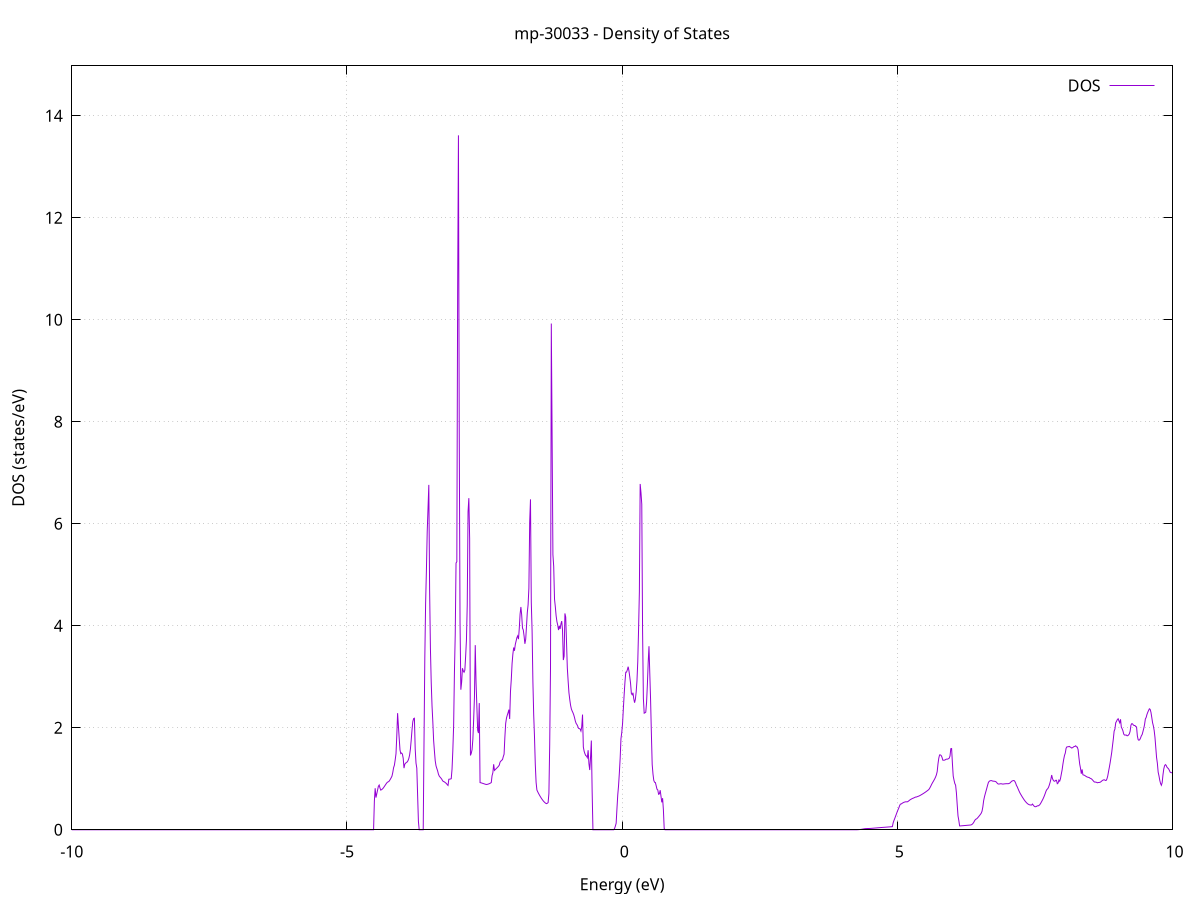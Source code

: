 set title 'mp-30033 - Density of States'
set xlabel 'Energy (eV)'
set ylabel 'DOS (states/eV)'
set grid
set xrange [-10:10]
set yrange [0:14.980]
set xzeroaxis lt -1
set terminal png size 800,600
set output 'mp-30033_dos_gnuplot.png'
plot '-' using 1:2 with lines title 'DOS'
-15.848700 0.000000
-15.834200 0.000000
-15.819600 0.000000
-15.805100 0.000000
-15.790500 0.000000
-15.776000 0.000000
-15.761400 0.000000
-15.746900 0.000000
-15.732300 0.000000
-15.717800 0.000000
-15.703200 0.000000
-15.688700 0.000000
-15.674100 0.000000
-15.659600 0.000000
-15.645000 0.000000
-15.630500 0.000000
-15.615900 0.000000
-15.601400 0.000000
-15.586900 0.000000
-15.572300 0.000000
-15.557800 0.000000
-15.543200 0.000000
-15.528700 0.000000
-15.514100 0.000000
-15.499600 0.000000
-15.485000 0.000000
-15.470500 0.000000
-15.455900 0.000000
-15.441400 0.000000
-15.426800 0.000000
-15.412300 0.000000
-15.397700 0.000000
-15.383200 0.000000
-15.368600 0.000000
-15.354100 0.000000
-15.339600 0.000000
-15.325000 0.000000
-15.310500 0.000000
-15.295900 0.000000
-15.281400 0.000000
-15.266800 0.000000
-15.252300 0.000000
-15.237700 0.000000
-15.223200 0.000000
-15.208600 0.000000
-15.194100 0.000000
-15.179500 0.000000
-15.165000 0.000000
-15.150400 0.000000
-15.135900 0.000000
-15.121300 0.000000
-15.106800 0.000000
-15.092300 0.000000
-15.077700 0.000000
-15.063200 0.000000
-15.048600 0.000000
-15.034100 0.000000
-15.019500 0.000000
-15.005000 0.000000
-14.990400 0.000000
-14.975900 0.000000
-14.961300 0.000000
-14.946800 0.000000
-14.932200 0.000000
-14.917700 0.000000
-14.903100 0.000000
-14.888600 0.000000
-14.874000 0.000000
-14.859500 0.000000
-14.845000 0.000000
-14.830400 0.000000
-14.815900 0.000000
-14.801300 0.000000
-14.786800 0.000000
-14.772200 0.000000
-14.757700 0.000000
-14.743100 0.000000
-14.728600 0.000000
-14.714000 0.000000
-14.699500 0.000000
-14.684900 0.000000
-14.670400 0.000000
-14.655800 0.000000
-14.641300 0.000000
-14.626700 0.000000
-14.612200 0.000000
-14.597700 0.000000
-14.583100 0.000000
-14.568600 0.000000
-14.554000 0.000000
-14.539500 0.000000
-14.524900 0.003300
-14.510400 0.282000
-14.495800 0.535200
-14.481300 0.654900
-14.466700 0.651300
-14.452200 0.674600
-14.437600 0.654700
-14.423100 0.645900
-14.408500 0.672600
-14.394000 0.700000
-14.379500 0.702500
-14.364900 0.692900
-14.350400 0.697900
-14.335800 0.708700
-14.321300 0.725400
-14.306700 0.743100
-14.292200 0.755600
-14.277600 0.758400
-14.263100 0.763300
-14.248500 0.775700
-14.234000 0.788200
-14.219400 0.801900
-14.204900 0.816800
-14.190300 0.831900
-14.175800 0.846500
-14.161200 0.861500
-14.146700 0.877300
-14.132200 0.893700
-14.117600 0.910300
-14.103100 0.926800
-14.088500 0.943500
-14.074000 0.960800
-14.059400 0.989600
-14.044900 1.022500
-14.030300 1.049400
-14.015800 1.075800
-14.001200 1.100800
-13.986700 1.125700
-13.972100 1.150600
-13.957600 1.175500
-13.943000 1.237300
-13.928500 1.303300
-13.913900 1.355600
-13.899400 1.406400
-13.884900 1.458700
-13.870300 1.511800
-13.855800 1.564900
-13.841200 1.686100
-13.826700 2.397300
-13.812100 3.021000
-13.797600 3.837200
-13.783000 4.289800
-13.768500 5.133700
-13.753900 5.620600
-13.739400 4.322300
-13.724800 3.987200
-13.710300 3.853400
-13.695700 4.087400
-13.681200 4.181800
-13.666600 4.278900
-13.652100 4.361200
-13.637600 13.005700
-13.623000 17.345400
-13.608500 9.139400
-13.593900 0.000000
-13.579400 0.000000
-13.564800 0.000000
-13.550300 0.000000
-13.535700 0.000000
-13.521200 0.000000
-13.506600 0.000000
-13.492100 0.000000
-13.477500 0.000000
-13.463000 0.000000
-13.448400 0.000000
-13.433900 0.000000
-13.419300 0.000000
-13.404800 0.000000
-13.390300 0.000000
-13.375700 0.000000
-13.361200 0.000000
-13.346600 0.000000
-13.332100 0.000000
-13.317500 0.000000
-13.303000 0.000000
-13.288400 0.000000
-13.273900 0.000000
-13.259300 0.000000
-13.244800 0.000000
-13.230200 0.000000
-13.215700 0.000000
-13.201100 0.000000
-13.186600 0.000000
-13.172000 0.000000
-13.157500 0.000000
-13.143000 0.000000
-13.128400 0.000000
-13.113900 0.000000
-13.099300 0.000000
-13.084800 0.000000
-13.070200 0.000000
-13.055700 0.000000
-13.041100 0.000000
-13.026600 0.000000
-13.012000 0.000000
-12.997500 0.000000
-12.982900 0.000000
-12.968400 0.000000
-12.953800 0.000000
-12.939300 0.000000
-12.924700 0.000000
-12.910200 0.000000
-12.895700 0.000000
-12.881100 0.000000
-12.866600 0.000000
-12.852000 0.000000
-12.837500 0.000000
-12.822900 0.000000
-12.808400 0.000000
-12.793800 0.000000
-12.779300 0.000000
-12.764700 0.000000
-12.750200 0.000000
-12.735600 0.000000
-12.721100 0.000000
-12.706500 0.000000
-12.692000 0.000000
-12.677400 0.000000
-12.662900 0.000000
-12.648400 0.000000
-12.633800 0.000000
-12.619300 0.000000
-12.604700 0.000000
-12.590200 0.000000
-12.575600 0.000000
-12.561100 0.000000
-12.546500 0.000000
-12.532000 0.000000
-12.517400 0.000000
-12.502900 0.000000
-12.488300 0.000000
-12.473800 0.000000
-12.459200 0.000000
-12.444700 0.000000
-12.430100 0.000000
-12.415600 0.000000
-12.401100 0.000000
-12.386500 0.000000
-12.372000 0.000000
-12.357400 0.000000
-12.342900 0.000000
-12.328300 0.000000
-12.313800 0.000000
-12.299200 0.000000
-12.284700 0.000000
-12.270100 0.000000
-12.255600 0.000000
-12.241000 0.000000
-12.226500 0.000000
-12.211900 0.000000
-12.197400 0.000000
-12.182800 0.000000
-12.168300 0.000000
-12.153800 0.000000
-12.139200 0.000000
-12.124700 0.000000
-12.110100 0.000000
-12.095600 0.000000
-12.081000 0.000000
-12.066500 0.000000
-12.051900 0.000000
-12.037400 0.000000
-12.022800 0.000000
-12.008300 0.000000
-11.993700 0.000000
-11.979200 0.000000
-11.964600 0.000000
-11.950100 0.000000
-11.935500 0.000000
-11.921000 0.000000
-11.906500 0.000000
-11.891900 0.000000
-11.877400 0.000000
-11.862800 0.000000
-11.848300 0.000000
-11.833700 0.000000
-11.819200 0.000000
-11.804600 0.000000
-11.790100 0.000000
-11.775500 0.000000
-11.761000 0.000000
-11.746400 0.000000
-11.731900 0.000000
-11.717300 0.000000
-11.702800 0.000000
-11.688200 0.000000
-11.673700 0.000000
-11.659200 0.000000
-11.644600 0.000000
-11.630100 0.000000
-11.615500 0.000000
-11.601000 0.000000
-11.586400 0.000000
-11.571900 0.000000
-11.557300 0.000000
-11.542800 0.000000
-11.528200 0.000000
-11.513700 0.000000
-11.499100 0.000000
-11.484600 0.000000
-11.470000 0.000000
-11.455500 0.000000
-11.440900 0.000000
-11.426400 0.000000
-11.411900 0.000000
-11.397300 0.000000
-11.382800 0.000000
-11.368200 0.000000
-11.353700 0.000000
-11.339100 0.000000
-11.324600 0.000000
-11.310000 0.000000
-11.295500 0.000000
-11.280900 0.000000
-11.266400 0.000000
-11.251800 0.000000
-11.237300 0.000000
-11.222700 0.000000
-11.208200 0.000000
-11.193600 0.000000
-11.179100 0.000000
-11.164600 0.000000
-11.150000 0.000000
-11.135500 0.000000
-11.120900 0.000000
-11.106400 0.000000
-11.091800 0.000000
-11.077300 0.000000
-11.062700 0.000000
-11.048200 0.000000
-11.033600 0.000000
-11.019100 0.000000
-11.004500 0.000000
-10.990000 0.000000
-10.975400 0.000000
-10.960900 0.000000
-10.946300 0.000000
-10.931800 0.000000
-10.917300 0.000000
-10.902700 0.000000
-10.888200 0.000000
-10.873600 0.000000
-10.859100 0.000000
-10.844500 0.000000
-10.830000 0.000000
-10.815400 0.000000
-10.800900 0.000000
-10.786300 0.000000
-10.771800 0.000000
-10.757200 0.000000
-10.742700 0.000000
-10.728100 0.000000
-10.713600 0.000000
-10.699000 0.000000
-10.684500 0.000000
-10.670000 0.000000
-10.655400 0.000000
-10.640900 0.000000
-10.626300 0.000000
-10.611800 0.000000
-10.597200 0.000000
-10.582700 0.000000
-10.568100 0.000000
-10.553600 0.000000
-10.539000 0.000000
-10.524500 0.000000
-10.509900 0.000000
-10.495400 0.000000
-10.480800 0.000000
-10.466300 0.000000
-10.451700 0.000000
-10.437200 0.000000
-10.422700 0.000000
-10.408100 0.000000
-10.393600 0.000000
-10.379000 0.000000
-10.364500 0.000000
-10.349900 0.000000
-10.335400 0.000000
-10.320800 0.000000
-10.306300 0.000000
-10.291700 0.000000
-10.277200 0.000000
-10.262600 0.000000
-10.248100 0.000000
-10.233500 0.000000
-10.219000 0.000000
-10.204500 0.000000
-10.189900 0.000000
-10.175400 0.000000
-10.160800 0.000000
-10.146300 0.000000
-10.131700 0.000000
-10.117200 0.000000
-10.102600 0.000000
-10.088100 0.000000
-10.073500 0.000000
-10.059000 0.000000
-10.044400 0.000000
-10.029900 0.000000
-10.015300 0.000000
-10.000800 0.000000
-9.986200 0.000000
-9.971700 0.000000
-9.957200 0.000000
-9.942600 0.000000
-9.928100 0.000000
-9.913500 0.000000
-9.899000 0.000000
-9.884400 0.000000
-9.869900 0.000000
-9.855300 0.000000
-9.840800 0.000000
-9.826200 0.000000
-9.811700 0.000000
-9.797100 0.000000
-9.782600 0.000000
-9.768000 0.000000
-9.753500 0.000000
-9.738900 0.000000
-9.724400 0.000000
-9.709900 0.000000
-9.695300 0.000000
-9.680800 0.000000
-9.666200 0.000000
-9.651700 0.000000
-9.637100 0.000000
-9.622600 0.000000
-9.608000 0.000000
-9.593500 0.000000
-9.578900 0.000000
-9.564400 0.000000
-9.549800 0.000000
-9.535300 0.000000
-9.520700 0.000000
-9.506200 0.000000
-9.491600 0.000000
-9.477100 0.000000
-9.462600 0.000000
-9.448000 0.000000
-9.433500 0.000000
-9.418900 0.000000
-9.404400 0.000000
-9.389800 0.000000
-9.375300 0.000000
-9.360700 0.000000
-9.346200 0.000000
-9.331600 0.000000
-9.317100 0.000000
-9.302500 0.000000
-9.288000 0.000000
-9.273400 0.000000
-9.258900 0.000000
-9.244300 0.000000
-9.229800 0.000000
-9.215300 0.000000
-9.200700 0.000000
-9.186200 0.000000
-9.171600 0.000000
-9.157100 0.000000
-9.142500 0.000000
-9.128000 0.000000
-9.113400 0.000000
-9.098900 0.000000
-9.084300 0.000000
-9.069800 0.000000
-9.055200 0.000000
-9.040700 0.000000
-9.026100 0.000000
-9.011600 0.000000
-8.997000 0.000000
-8.982500 0.000000
-8.968000 0.000000
-8.953400 0.000000
-8.938900 0.000000
-8.924300 0.000000
-8.909800 0.000000
-8.895200 0.000000
-8.880700 0.000000
-8.866100 0.000000
-8.851600 0.000000
-8.837000 0.000000
-8.822500 0.000000
-8.807900 0.000000
-8.793400 0.000000
-8.778800 0.000000
-8.764300 0.000000
-8.749700 0.000000
-8.735200 0.000000
-8.720700 0.000000
-8.706100 0.000000
-8.691600 0.000000
-8.677000 0.000000
-8.662500 0.000000
-8.647900 0.000000
-8.633400 0.000000
-8.618800 0.000000
-8.604300 0.000000
-8.589700 0.000000
-8.575200 0.000000
-8.560600 0.000000
-8.546100 0.000000
-8.531500 0.000000
-8.517000 0.000000
-8.502400 0.000000
-8.487900 0.000000
-8.473400 0.000000
-8.458800 0.000000
-8.444300 0.000000
-8.429700 0.000000
-8.415200 0.000000
-8.400600 0.000000
-8.386100 0.000000
-8.371500 0.000000
-8.357000 0.000000
-8.342400 0.000000
-8.327900 0.000000
-8.313300 0.000000
-8.298800 0.000000
-8.284200 0.000000
-8.269700 0.000000
-8.255100 0.000000
-8.240600 0.000000
-8.226100 0.000000
-8.211500 0.000000
-8.197000 0.000000
-8.182400 0.000000
-8.167900 0.000000
-8.153300 0.000000
-8.138800 0.000000
-8.124200 0.000000
-8.109700 0.000000
-8.095100 0.000000
-8.080600 0.000000
-8.066000 0.000000
-8.051500 0.000000
-8.036900 0.000000
-8.022400 0.000000
-8.007800 0.000000
-7.993300 0.000000
-7.978800 0.000000
-7.964200 0.000000
-7.949700 0.000000
-7.935100 0.000000
-7.920600 0.000000
-7.906000 0.000000
-7.891500 0.000000
-7.876900 0.000000
-7.862400 0.000000
-7.847800 0.000000
-7.833300 0.000000
-7.818700 0.000000
-7.804200 0.000000
-7.789600 0.000000
-7.775100 0.000000
-7.760500 0.000000
-7.746000 0.000000
-7.731500 0.000000
-7.716900 0.000000
-7.702400 0.000000
-7.687800 0.000000
-7.673300 0.000000
-7.658700 0.000000
-7.644200 0.000000
-7.629600 0.000000
-7.615100 0.000000
-7.600500 0.000000
-7.586000 0.000000
-7.571400 0.000000
-7.556900 0.000000
-7.542300 0.000000
-7.527800 0.000000
-7.513200 0.000000
-7.498700 0.000000
-7.484200 0.000000
-7.469600 0.000000
-7.455100 0.000000
-7.440500 0.000000
-7.426000 0.000000
-7.411400 0.000000
-7.396900 0.000000
-7.382300 0.000000
-7.367800 0.000000
-7.353200 0.000000
-7.338700 0.000000
-7.324100 0.000000
-7.309600 0.000000
-7.295000 0.000000
-7.280500 0.000000
-7.265900 0.000000
-7.251400 0.000000
-7.236900 0.000000
-7.222300 0.000000
-7.207800 0.000000
-7.193200 0.000000
-7.178700 0.000000
-7.164100 0.000000
-7.149600 0.000000
-7.135000 0.000000
-7.120500 0.000000
-7.105900 0.000000
-7.091400 0.000000
-7.076800 0.000000
-7.062300 0.000000
-7.047700 0.000000
-7.033200 0.000000
-7.018600 0.000000
-7.004100 0.000000
-6.989600 0.000000
-6.975000 0.000000
-6.960500 0.000000
-6.945900 0.000000
-6.931400 0.000000
-6.916800 0.000000
-6.902300 0.000000
-6.887700 0.000000
-6.873200 0.000000
-6.858600 0.000000
-6.844100 0.000000
-6.829500 0.000000
-6.815000 0.000000
-6.800400 0.000000
-6.785900 0.000000
-6.771300 0.000000
-6.756800 0.000000
-6.742300 0.000000
-6.727700 0.000000
-6.713200 0.000000
-6.698600 0.000000
-6.684100 0.000000
-6.669500 0.000000
-6.655000 0.000000
-6.640400 0.000000
-6.625900 0.000000
-6.611300 0.000000
-6.596800 0.000000
-6.582200 0.000000
-6.567700 0.000000
-6.553100 0.000000
-6.538600 0.000000
-6.524000 0.000000
-6.509500 0.000000
-6.495000 0.000000
-6.480400 0.000000
-6.465900 0.000000
-6.451300 0.000000
-6.436800 0.000000
-6.422200 0.000000
-6.407700 0.000000
-6.393100 0.000000
-6.378600 0.000000
-6.364000 0.000000
-6.349500 0.000000
-6.334900 0.000000
-6.320400 0.000000
-6.305800 0.000000
-6.291300 0.000000
-6.276700 0.000000
-6.262200 0.000000
-6.247700 0.000000
-6.233100 0.000000
-6.218600 0.000000
-6.204000 0.000000
-6.189500 0.000000
-6.174900 0.000000
-6.160400 0.000000
-6.145800 0.000000
-6.131300 0.000000
-6.116700 0.000000
-6.102200 0.000000
-6.087600 0.000000
-6.073100 0.000000
-6.058500 0.000000
-6.044000 0.000000
-6.029400 0.000000
-6.014900 0.000000
-6.000400 0.000000
-5.985800 0.000000
-5.971300 0.000000
-5.956700 0.000000
-5.942200 0.000000
-5.927600 0.000000
-5.913100 0.000000
-5.898500 0.000000
-5.884000 0.000000
-5.869400 0.000000
-5.854900 0.000000
-5.840300 0.000000
-5.825800 0.000000
-5.811200 0.000000
-5.796700 0.000000
-5.782200 0.000000
-5.767600 0.000000
-5.753100 0.000000
-5.738500 0.000000
-5.724000 0.000000
-5.709400 0.000000
-5.694900 0.000000
-5.680300 0.000000
-5.665800 0.000000
-5.651200 0.000000
-5.636700 0.000000
-5.622100 0.000000
-5.607600 0.000000
-5.593000 0.000000
-5.578500 0.000000
-5.563900 0.000000
-5.549400 0.000000
-5.534900 0.000000
-5.520300 0.000000
-5.505800 0.000000
-5.491200 0.000000
-5.476700 0.000000
-5.462100 0.000000
-5.447600 0.000000
-5.433000 0.000000
-5.418500 0.000000
-5.403900 0.000000
-5.389400 0.000000
-5.374800 0.000000
-5.360300 0.000000
-5.345700 0.000000
-5.331200 0.000000
-5.316600 0.000000
-5.302100 0.000000
-5.287600 0.000000
-5.273000 0.000000
-5.258500 0.000000
-5.243900 0.000000
-5.229400 0.000000
-5.214800 0.000000
-5.200300 0.000000
-5.185700 0.000000
-5.171200 0.000000
-5.156600 0.000000
-5.142100 0.000000
-5.127500 0.000000
-5.113000 0.000000
-5.098400 0.000000
-5.083900 0.000000
-5.069300 0.000000
-5.054800 0.000000
-5.040300 0.000000
-5.025700 0.000000
-5.011200 0.000000
-4.996600 0.000000
-4.982100 0.000000
-4.967500 0.000000
-4.953000 0.000000
-4.938400 0.000000
-4.923900 0.000000
-4.909300 0.000000
-4.894800 0.000000
-4.880200 0.000000
-4.865700 0.000000
-4.851100 0.000000
-4.836600 0.000000
-4.822000 0.000000
-4.807500 0.000000
-4.793000 0.000000
-4.778400 0.000000
-4.763900 0.000000
-4.749300 0.000000
-4.734800 0.000000
-4.720200 0.000000
-4.705700 0.000000
-4.691100 0.000000
-4.676600 0.000000
-4.662000 0.000000
-4.647500 0.000000
-4.632900 0.000000
-4.618400 0.000000
-4.603800 0.000000
-4.589300 0.000000
-4.574700 0.000000
-4.560200 0.000000
-4.545700 0.000000
-4.531100 0.000000
-4.516600 0.000000
-4.502000 0.564900
-4.487500 0.814200
-4.472900 0.631400
-4.458400 0.705100
-4.443800 0.778900
-4.429300 0.852800
-4.414700 0.877200
-4.400200 0.819300
-4.385600 0.777500
-4.371100 0.786800
-4.356500 0.799100
-4.342000 0.816500
-4.327400 0.838500
-4.312900 0.861700
-4.298400 0.884800
-4.283800 0.908500
-4.269300 0.927900
-4.254700 0.938900
-4.240200 0.945600
-4.225600 0.966500
-4.211100 0.992700
-4.196500 1.020500
-4.182000 1.052800
-4.167400 1.123900
-4.152900 1.217900
-4.138300 1.265800
-4.123800 1.370400
-4.109200 1.490200
-4.094700 1.844800
-4.080100 2.287300
-4.065600 2.038500
-4.051100 1.794800
-4.036500 1.566100
-4.022000 1.493300
-4.007400 1.506000
-3.992900 1.484200
-3.978300 1.402500
-3.963800 1.208900
-3.949200 1.286700
-3.934700 1.305500
-3.920100 1.321000
-3.905600 1.329300
-3.891000 1.355600
-3.876500 1.397500
-3.861900 1.465900
-3.847400 1.582100
-3.832800 1.757900
-3.818300 1.957200
-3.803800 2.120100
-3.789200 2.179400
-3.774700 2.187300
-3.760100 1.585200
-3.745600 1.307600
-3.731000 1.208600
-3.716500 0.683400
-3.701900 0.164200
-3.687400 0.000000
-3.672800 0.000000
-3.658300 0.000000
-3.643700 0.000000
-3.629200 0.000000
-3.614600 0.000000
-3.600100 1.725800
-3.585500 3.377500
-3.571000 4.436900
-3.556500 5.086300
-3.541900 5.845400
-3.527400 6.301900
-3.512800 6.763800
-3.498300 4.703800
-3.483700 3.559700
-3.469200 2.893500
-3.454600 2.431200
-3.440100 2.118600
-3.425500 1.752300
-3.411000 1.543100
-3.396400 1.353400
-3.381900 1.253900
-3.367300 1.202400
-3.352800 1.154800
-3.338200 1.091300
-3.323700 1.054100
-3.309200 1.033900
-3.294600 1.015900
-3.280100 0.996200
-3.265500 0.968100
-3.251000 0.948100
-3.236400 0.942600
-3.221900 0.932600
-3.207300 0.919200
-3.192800 0.906800
-3.178200 0.884400
-3.163700 0.869300
-3.149100 0.990700
-3.134600 0.992500
-3.120000 0.995700
-3.105500 1.001400
-3.090900 1.189200
-3.076400 1.556500
-3.061900 2.042300
-3.047300 3.089100
-3.032800 3.828700
-3.018200 5.230900
-3.003700 5.257000
-2.989100 10.532100
-2.974600 13.618300
-2.960000 7.792200
-2.945500 4.061800
-2.930900 2.746300
-2.916400 2.894300
-2.901800 3.168100
-2.887300 3.116500
-2.872700 3.089600
-2.858200 3.128900
-2.843600 3.406900
-2.829100 3.722900
-2.814600 4.410200
-2.800000 6.237300
-2.785500 6.503400
-2.770900 5.709200
-2.756400 1.457200
-2.741800 1.499700
-2.727300 1.569100
-2.712700 1.771200
-2.698200 2.154800
-2.683600 2.603100
-2.669100 3.620500
-2.654500 2.887300
-2.640000 2.423500
-2.625400 1.952500
-2.610900 1.896400
-2.596300 2.484800
-2.581800 0.925100
-2.567300 0.922100
-2.552700 0.917300
-2.538200 0.912000
-2.523600 0.906800
-2.509100 0.901500
-2.494500 0.896200
-2.480000 0.891000
-2.465400 0.888000
-2.450900 0.890900
-2.436300 0.894800
-2.421800 0.900600
-2.407200 0.907000
-2.392700 0.915900
-2.378100 0.925600
-2.363600 1.060700
-2.349000 1.118300
-2.334500 1.284600
-2.320000 1.164200
-2.305400 1.180000
-2.290900 1.195900
-2.276300 1.211800
-2.261800 1.227700
-2.247200 1.245100
-2.232700 1.267600
-2.218100 1.327500
-2.203600 1.345900
-2.189000 1.364300
-2.174500 1.374100
-2.159900 1.434100
-2.145400 1.481500
-2.130800 1.817400
-2.116300 2.083900
-2.101700 2.189900
-2.087200 2.247600
-2.072700 2.296600
-2.058100 2.355600
-2.043600 2.172600
-2.029000 2.710700
-2.014500 2.945600
-1.999900 3.260100
-1.985400 3.446100
-1.970800 3.574100
-1.956300 3.510100
-1.941700 3.632900
-1.927200 3.699100
-1.912600 3.768200
-1.898100 3.802000
-1.883500 3.738500
-1.869000 3.951400
-1.854400 4.229900
-1.839900 4.368600
-1.825400 4.211700
-1.810800 3.954900
-1.796300 3.918700
-1.781700 3.799300
-1.767200 3.646600
-1.752600 3.735300
-1.738100 3.988600
-1.723500 4.257100
-1.709000 4.409400
-1.694400 4.737500
-1.679900 6.038000
-1.665300 6.480000
-1.650800 4.458900
-1.636200 3.900000
-1.621700 2.907600
-1.607100 2.253200
-1.592600 1.821200
-1.578100 1.281700
-1.563500 0.930600
-1.549000 0.780200
-1.534400 0.745900
-1.519900 0.714300
-1.505300 0.685200
-1.490800 0.658000
-1.476200 0.632200
-1.461700 0.607900
-1.447100 0.585800
-1.432600 0.565200
-1.418000 0.547800
-1.403500 0.532700
-1.388900 0.519800
-1.374400 0.512200
-1.359900 0.520100
-1.345300 0.532800
-1.330800 0.709500
-1.316200 1.669800
-1.301700 3.172700
-1.287100 9.927100
-1.272600 7.706900
-1.258000 5.396200
-1.243500 5.165100
-1.228900 4.523200
-1.214400 4.375600
-1.199800 4.197400
-1.185300 4.083200
-1.170700 4.014600
-1.156200 3.916800
-1.141600 3.999900
-1.127100 3.937900
-1.112600 4.033800
-1.098000 4.092300
-1.083500 3.922100
-1.068900 3.328500
-1.054400 3.404200
-1.039800 4.242900
-1.025300 4.171500
-1.010700 3.678700
-0.996200 3.173200
-0.981600 2.920000
-0.967100 2.691200
-0.952500 2.559400
-0.938000 2.446800
-0.923400 2.372200
-0.908900 2.330100
-0.894300 2.296800
-0.879800 2.256100
-0.865300 2.200000
-0.850700 2.132000
-0.836200 2.085900
-0.821600 2.063700
-0.807100 2.030300
-0.792500 1.989800
-0.778000 1.984000
-0.763400 1.975300
-0.748900 1.936200
-0.734300 2.022100
-0.719800 2.258900
-0.705200 1.624200
-0.690700 1.540500
-0.676100 1.491100
-0.661600 1.455200
-0.647000 1.445400
-0.632500 1.414500
-0.618000 1.560300
-0.603400 1.295500
-0.588900 1.171700
-0.574300 1.418700
-0.559800 1.749300
-0.545200 0.758000
-0.530700 0.000000
-0.516100 0.000000
-0.501600 0.000000
-0.487000 0.000000
-0.472500 0.000000
-0.457900 0.000000
-0.443400 0.000000
-0.428800 0.000000
-0.414300 0.000000
-0.399700 0.000000
-0.385200 0.000000
-0.370700 0.000000
-0.356100 0.000000
-0.341600 0.000000
-0.327000 0.000000
-0.312500 0.000000
-0.297900 0.000000
-0.283400 0.000000
-0.268800 0.000000
-0.254300 0.000000
-0.239700 0.000000
-0.225200 0.000000
-0.210600 0.000000
-0.196100 0.000000
-0.181500 0.000000
-0.167000 0.000000
-0.152400 0.000600
-0.137900 0.025200
-0.123400 0.070600
-0.108800 0.129200
-0.094300 0.415700
-0.079700 0.684100
-0.065200 0.865800
-0.050600 1.118400
-0.036100 1.402000
-0.021500 1.786800
-0.007000 1.905900
0.007600 2.082100
0.022100 2.378600
0.036700 2.652300
0.051200 2.897700
0.065800 3.090000
0.080300 3.092100
0.094900 3.138400
0.109400 3.198200
0.123900 3.116000
0.138500 2.998800
0.153000 2.869500
0.167600 2.671300
0.182100 2.647400
0.196700 2.687100
0.211200 2.570100
0.225800 2.491700
0.240300 2.557000
0.254900 2.702200
0.269400 2.922000
0.284000 3.299400
0.298500 3.932600
0.313100 4.662400
0.327600 6.781300
0.342200 6.610800
0.356700 6.383000
0.371200 3.917400
0.385800 2.575800
0.400300 2.286200
0.414900 2.294100
0.429400 2.306600
0.444000 2.500400
0.458500 2.846900
0.473100 3.275700
0.487600 3.599700
0.502200 3.068100
0.516700 2.551500
0.531300 1.879600
0.545800 1.282200
0.560400 1.093200
0.574900 0.968400
0.589500 0.931900
0.604000 0.926300
0.618500 0.862900
0.633100 0.795800
0.647600 0.781200
0.662200 0.696200
0.676700 0.704600
0.691300 0.776300
0.705800 0.659100
0.720400 0.538600
0.734900 0.619200
0.749500 0.392000
0.764000 0.025400
0.778600 0.000000
0.793100 0.000000
0.807700 0.000000
0.822200 0.000000
0.836800 0.000000
0.851300 0.000000
0.865800 0.000000
0.880400 0.000000
0.894900 0.000000
0.909500 0.000000
0.924000 0.000000
0.938600 0.000000
0.953100 0.000000
0.967700 0.000000
0.982200 0.000000
0.996800 0.000000
1.011300 0.000000
1.025900 0.000000
1.040400 0.000000
1.055000 0.000000
1.069500 0.000000
1.084100 0.000000
1.098600 0.000000
1.113100 0.000000
1.127700 0.000000
1.142200 0.000000
1.156800 0.000000
1.171300 0.000000
1.185900 0.000000
1.200400 0.000000
1.215000 0.000000
1.229500 0.000000
1.244100 0.000000
1.258600 0.000000
1.273200 0.000000
1.287700 0.000000
1.302300 0.000000
1.316800 0.000000
1.331400 0.000000
1.345900 0.000000
1.360400 0.000000
1.375000 0.000000
1.389500 0.000000
1.404100 0.000000
1.418600 0.000000
1.433200 0.000000
1.447700 0.000000
1.462300 0.000000
1.476800 0.000000
1.491400 0.000000
1.505900 0.000000
1.520500 0.000000
1.535000 0.000000
1.549600 0.000000
1.564100 0.000000
1.578700 0.000000
1.593200 0.000000
1.607700 0.000000
1.622300 0.000000
1.636800 0.000000
1.651400 0.000000
1.665900 0.000000
1.680500 0.000000
1.695000 0.000000
1.709600 0.000000
1.724100 0.000000
1.738700 0.000000
1.753200 0.000000
1.767800 0.000000
1.782300 0.000000
1.796900 0.000000
1.811400 0.000000
1.826000 0.000000
1.840500 0.000000
1.855000 0.000000
1.869600 0.000000
1.884100 0.000000
1.898700 0.000000
1.913200 0.000000
1.927800 0.000000
1.942300 0.000000
1.956900 0.000000
1.971400 0.000000
1.986000 0.000000
2.000500 0.000000
2.015100 0.000000
2.029600 0.000000
2.044200 0.000000
2.058700 0.000000
2.073300 0.000000
2.087800 0.000000
2.102300 0.000000
2.116900 0.000000
2.131400 0.000000
2.146000 0.000000
2.160500 0.000000
2.175100 0.000000
2.189600 0.000000
2.204200 0.000000
2.218700 0.000000
2.233300 0.000000
2.247800 0.000000
2.262400 0.000000
2.276900 0.000000
2.291500 0.000000
2.306000 0.000000
2.320600 0.000000
2.335100 0.000000
2.349600 0.000000
2.364200 0.000000
2.378700 0.000000
2.393300 0.000000
2.407800 0.000000
2.422400 0.000000
2.436900 0.000000
2.451500 0.000000
2.466000 0.000000
2.480600 0.000000
2.495100 0.000000
2.509700 0.000000
2.524200 0.000000
2.538800 0.000000
2.553300 0.000000
2.567900 0.000000
2.582400 0.000000
2.596900 0.000000
2.611500 0.000000
2.626000 0.000000
2.640600 0.000000
2.655100 0.000000
2.669700 0.000000
2.684200 0.000000
2.698800 0.000000
2.713300 0.000000
2.727900 0.000000
2.742400 0.000000
2.757000 0.000000
2.771500 0.000000
2.786100 0.000000
2.800600 0.000000
2.815100 0.000000
2.829700 0.000000
2.844200 0.000000
2.858800 0.000000
2.873300 0.000000
2.887900 0.000000
2.902400 0.000000
2.917000 0.000000
2.931500 0.000000
2.946100 0.000000
2.960600 0.000000
2.975200 0.000000
2.989700 0.000000
3.004300 0.000000
3.018800 0.000000
3.033400 0.000000
3.047900 0.000000
3.062400 0.000000
3.077000 0.000000
3.091500 0.000000
3.106100 0.000000
3.120600 0.000000
3.135200 0.000000
3.149700 0.000000
3.164300 0.000000
3.178800 0.000000
3.193400 0.000000
3.207900 0.000000
3.222500 0.000000
3.237000 0.000000
3.251600 0.000000
3.266100 0.000000
3.280700 0.000000
3.295200 0.000000
3.309700 0.000000
3.324300 0.000000
3.338800 0.000000
3.353400 0.000000
3.367900 0.000000
3.382500 0.000000
3.397000 0.000000
3.411600 0.000000
3.426100 0.000000
3.440700 0.000000
3.455200 0.000000
3.469800 0.000000
3.484300 0.000000
3.498900 0.000000
3.513400 0.000000
3.528000 0.000000
3.542500 0.000000
3.557000 0.000000
3.571600 0.000000
3.586100 0.000000
3.600700 0.000000
3.615200 0.000000
3.629800 0.000000
3.644300 0.000000
3.658900 0.000000
3.673400 0.000000
3.688000 0.000000
3.702500 0.000000
3.717100 0.000000
3.731600 0.000000
3.746200 0.000000
3.760700 0.000000
3.775300 0.000000
3.789800 0.000000
3.804300 0.000000
3.818900 0.000000
3.833400 0.000000
3.848000 0.000000
3.862500 0.000000
3.877100 0.000000
3.891600 0.000000
3.906200 0.000000
3.920700 0.000000
3.935300 0.000000
3.949800 0.000000
3.964400 0.000000
3.978900 0.000000
3.993500 0.000000
4.008000 0.000000
4.022600 0.000000
4.037100 0.000000
4.051600 0.000000
4.066200 0.000000
4.080700 0.000000
4.095300 0.000000
4.109800 0.000000
4.124400 0.000000
4.138900 0.000000
4.153500 0.000000
4.168000 0.000000
4.182600 0.000000
4.197100 0.000000
4.211700 0.000000
4.226200 0.000000
4.240800 0.000000
4.255300 0.000100
4.269900 0.000600
4.284400 0.001500
4.298900 0.002700
4.313500 0.004300
4.328000 0.006300
4.342600 0.008600
4.357100 0.011100
4.371700 0.013900
4.386200 0.016800
4.400800 0.019900
4.415300 0.022000
4.429900 0.023100
4.444400 0.024000
4.459000 0.024700
4.473500 0.025300
4.488100 0.025600
4.502600 0.025700
4.517200 0.026800
4.531700 0.028100
4.546200 0.029400
4.560800 0.030800
4.575300 0.032100
4.589900 0.033400
4.604400 0.034800
4.619000 0.036200
4.633500 0.037600
4.648100 0.038900
4.662600 0.040300
4.677200 0.041600
4.691700 0.042900
4.706300 0.044200
4.720800 0.045400
4.735400 0.046600
4.749900 0.047700
4.764500 0.048800
4.779000 0.050200
4.793500 0.051400
4.808100 0.052600
4.822600 0.053800
4.837200 0.055000
4.851700 0.056300
4.866300 0.057500
4.880800 0.058900
4.895400 0.060200
4.909900 0.061600
4.924500 0.137200
4.939000 0.182300
4.953600 0.222500
4.968100 0.266000
4.982700 0.307300
4.997200 0.350900
5.011800 0.390400
5.026300 0.425300
5.040800 0.470900
5.055400 0.502300
5.069900 0.505600
5.084500 0.516700
5.099000 0.526800
5.113600 0.535800
5.128100 0.541800
5.142700 0.546400
5.157200 0.549500
5.171800 0.547600
5.186300 0.549600
5.200900 0.560900
5.215400 0.573400
5.230000 0.586400
5.244500 0.596100
5.259100 0.604800
5.273600 0.614000
5.288100 0.619300
5.302700 0.626500
5.317200 0.634100
5.331800 0.641600
5.346300 0.642100
5.360900 0.649000
5.375400 0.654600
5.390000 0.660700
5.404500 0.667800
5.419100 0.676400
5.433600 0.685500
5.448200 0.694800
5.462700 0.704400
5.477300 0.714200
5.491800 0.724500
5.506400 0.735200
5.520900 0.746400
5.535400 0.757900
5.550000 0.769700
5.564500 0.781900
5.579100 0.799000
5.593600 0.826000
5.608200 0.856300
5.622700 0.888900
5.637300 0.919000
5.651800 0.945400
5.666400 0.972800
5.680900 1.001400
5.695500 1.035400
5.710000 1.077100
5.724600 1.142000
5.739100 1.294700
5.753700 1.405900
5.768200 1.468500
5.782700 1.467600
5.797300 1.455800
5.811800 1.422000
5.826400 1.365400
5.840900 1.364200
5.855500 1.364600
5.870000 1.371100
5.884600 1.382100
5.899100 1.386000
5.913700 1.384900
5.928200 1.393500
5.942800 1.403600
5.957300 1.446800
5.971900 1.590300
5.986400 1.593300
6.001000 1.301300
6.015500 1.053700
6.030000 0.974900
6.044600 0.907500
6.059100 0.874600
6.073700 0.722800
6.088200 0.489100
6.102800 0.271300
6.117300 0.183700
6.131900 0.075700
6.146400 0.075700
6.161000 0.077100
6.175500 0.078500
6.190100 0.079900
6.204600 0.081300
6.219200 0.082700
6.233700 0.084200
6.248300 0.085600
6.262800 0.087000
6.277300 0.088400
6.291900 0.089800
6.306400 0.091200
6.321000 0.092600
6.335500 0.094200
6.350100 0.100200
6.364600 0.112400
6.379200 0.130900
6.393700 0.155300
6.408300 0.185600
6.422800 0.205000
6.437400 0.211800
6.451900 0.225200
6.466500 0.243300
6.481000 0.262000
6.495600 0.281600
6.510100 0.302200
6.524600 0.325200
6.539200 0.364400
6.553700 0.446500
6.568300 0.569200
6.582800 0.644200
6.597400 0.704900
6.611900 0.760400
6.626500 0.817600
6.641000 0.876500
6.655600 0.930100
6.670100 0.949900
6.684700 0.960700
6.699200 0.963500
6.713800 0.964000
6.728300 0.956200
6.742900 0.953000
6.757400 0.952400
6.771900 0.950200
6.786500 0.945100
6.801000 0.933300
6.815600 0.912700
6.830100 0.899300
6.844700 0.896200
6.859200 0.899100
6.873800 0.902400
6.888300 0.902200
6.902900 0.899000
6.917400 0.895700
6.932000 0.898000
6.946500 0.900300
6.961100 0.901700
6.975600 0.904200
6.990200 0.903900
7.004700 0.903600
7.019200 0.904000
7.033800 0.909600
7.048300 0.918500
7.062900 0.935400
7.077400 0.952300
7.092000 0.958700
7.106500 0.965200
7.121100 0.965500
7.135600 0.948000
7.150200 0.915500
7.164700 0.869600
7.179300 0.842100
7.193800 0.804200
7.208400 0.767600
7.222900 0.733400
7.237400 0.704000
7.252000 0.677500
7.266500 0.650700
7.281100 0.626000
7.295600 0.601800
7.310200 0.578600
7.324700 0.558300
7.339300 0.540200
7.353800 0.523500
7.368400 0.509400
7.382900 0.499300
7.397500 0.491100
7.412000 0.487100
7.426600 0.485600
7.441100 0.485800
7.455700 0.504300
7.470200 0.483400
7.484700 0.464200
7.499300 0.453800
7.513800 0.451800
7.528400 0.457300
7.542900 0.469900
7.557500 0.468000
7.572000 0.476500
7.586600 0.489700
7.601100 0.512100
7.615700 0.540200
7.630200 0.569600
7.644800 0.599900
7.659300 0.634100
7.673900 0.672900
7.688400 0.715300
7.703000 0.760200
7.717500 0.789300
7.732000 0.804200
7.746600 0.830800
7.761100 0.874500
7.775700 0.928000
7.790200 0.990800
7.804800 1.073800
7.819300 1.002500
7.833900 0.971600
7.848400 0.953800
7.863000 0.951800
7.877500 0.969600
7.892100 0.970500
7.906600 0.904000
7.921200 0.916300
7.935700 0.973300
7.950300 0.953000
7.964800 1.003000
7.979300 1.089600
7.993900 1.172200
8.008400 1.284200
8.023000 1.379900
8.037500 1.457900
8.052100 1.503800
8.066600 1.598400
8.081200 1.625500
8.095700 1.626700
8.110300 1.629700
8.124800 1.635100
8.139400 1.623300
8.153900 1.616000
8.168500 1.602600
8.183000 1.609100
8.197600 1.620800
8.212100 1.632900
8.226600 1.635300
8.241200 1.646900
8.255700 1.625100
8.270300 1.622200
8.284800 1.570900
8.299400 1.420900
8.313900 1.288400
8.328500 1.205300
8.343000 1.099500
8.357600 1.183500
8.372100 1.078600
8.386700 1.073300
8.401200 1.068500
8.415800 1.056900
8.430300 1.046500
8.444900 1.037100
8.459400 1.031400
8.473900 1.027500
8.488500 1.022900
8.503000 1.009700
8.517600 1.004900
8.532100 0.993600
8.546700 0.977300
8.561200 0.959100
8.575800 0.941100
8.590300 0.934100
8.604900 0.935600
8.619400 0.930500
8.634000 0.921700
8.648500 0.926000
8.663100 0.927600
8.677600 0.929200
8.692200 0.936000
8.706700 0.948800
8.721200 0.962500
8.735800 0.973300
8.750300 0.978700
8.764900 0.979400
8.779400 0.967400
8.794000 0.966900
8.808500 0.996400
8.823100 1.053100
8.837600 1.140100
8.852200 1.224100
8.866700 1.313100
8.881300 1.414400
8.895800 1.518300
8.910400 1.653800
8.924900 1.781000
8.939500 1.934100
8.954000 1.975200
8.968500 2.098700
8.983100 2.126900
8.997600 2.160100
9.012200 2.177300
9.026700 2.135100
9.041300 2.098200
9.055800 2.166200
9.070400 2.010400
9.084900 1.981400
9.099500 1.939400
9.114000 1.876300
9.128600 1.857400
9.143100 1.856900
9.157700 1.859500
9.172200 1.845200
9.186800 1.844400
9.201300 1.860300
9.215800 1.880200
9.230400 1.933900
9.244900 2.051600
9.259500 2.080700
9.274000 2.077400
9.288600 2.054100
9.303100 2.044700
9.317700 2.045200
9.332200 2.022400
9.346800 2.017700
9.361300 1.842100
9.375900 1.767100
9.390400 1.755100
9.405000 1.767500
9.419500 1.799700
9.434100 1.842300
9.448600 1.867700
9.463100 1.925700
9.477700 1.988200
9.492200 2.061400
9.506800 2.172600
9.521300 2.202100
9.535900 2.261600
9.550400 2.303300
9.565000 2.338900
9.579500 2.372200
9.594100 2.361400
9.608600 2.303500
9.623200 2.204500
9.637700 2.100900
9.652300 2.037100
9.666800 1.949200
9.681400 1.813300
9.695900 1.617100
9.710400 1.419100
9.725000 1.304700
9.739500 1.129600
9.754100 1.058000
9.768600 0.970400
9.783200 0.907800
9.797700 0.872900
9.812300 0.923700
9.826800 1.076600
9.841400 1.192400
9.855900 1.255400
9.870500 1.278000
9.885000 1.263200
9.899600 1.227500
9.914100 1.210800
9.928700 1.195100
9.943200 1.164600
9.957700 1.129300
9.972300 1.121100
9.986800 1.118200
10.001400 1.123600
10.015900 1.125000
10.030500 1.129100
10.045000 1.152900
10.059600 1.201900
10.074100 1.204600
10.088700 1.172400
10.103200 1.145900
10.117800 1.095700
10.132300 1.101700
10.146900 1.109900
10.161400 1.114600
10.176000 1.119800
10.190500 1.126200
10.205000 1.129600
10.219600 1.165500
10.234100 1.188300
10.248700 1.201200
10.263200 1.199200
10.277800 1.189300
10.292300 1.183700
10.306900 1.197800
10.321400 1.231400
10.336000 1.253000
10.350500 1.285200
10.365100 1.324700
10.379600 1.374600
10.394200 1.425900
10.408700 1.521300
10.423300 1.569100
10.437800 1.599900
10.452300 1.667400
10.466900 1.731200
10.481400 1.812000
10.496000 1.869100
10.510500 1.911700
10.525100 1.938600
10.539600 1.923900
10.554200 1.945900
10.568700 1.969100
10.583300 1.965900
10.597800 1.950800
10.612400 1.938800
10.626900 1.915400
10.641500 1.899600
10.656000 1.924700
10.670600 1.957800
10.685100 1.951900
10.699600 1.962200
10.714200 1.957600
10.728700 1.879000
10.743300 1.766600
10.757800 1.646300
10.772400 1.558200
10.786900 1.483900
10.801500 1.424600
10.816000 1.359500
10.830600 1.297400
10.845100 1.241900
10.859700 1.193200
10.874200 1.146800
10.888800 1.102900
10.903300 1.054800
10.917900 1.007200
10.932400 0.949200
10.946900 0.911700
10.961500 0.876800
10.976000 0.843000
10.990600 0.811000
11.005100 0.783100
11.019700 0.760200
11.034200 0.737800
11.048800 0.713400
11.063300 0.689400
11.077900 0.667900
11.092400 0.649100
11.107000 0.627900
11.121500 0.610200
11.136100 0.598700
11.150600 0.589000
11.165200 0.579800
11.179700 0.571100
11.194200 0.562200
11.208800 0.553000
11.223300 0.544100
11.237900 0.535500
11.252400 0.527500
11.267000 0.519200
11.281500 0.527900
11.296100 0.532300
11.310600 0.507600
11.325200 0.485700
11.339700 0.479300
11.354300 0.474600
11.368800 0.470800
11.383400 0.466900
11.397900 0.463600
11.412400 0.459900
11.427000 0.456600
11.441500 0.455200
11.456100 0.465800
11.470600 0.481300
11.485200 0.454300
11.499700 0.427900
11.514300 0.400200
11.528800 0.370100
11.543400 0.336400
11.557900 0.299600
11.572500 0.278100
11.587000 0.237700
11.601600 0.189300
11.616100 0.084700
11.630700 0.057200
11.645200 0.032300
11.659700 0.016200
11.674300 0.006200
11.688800 0.000900
11.703400 0.000000
11.717900 0.000000
11.732500 0.000000
11.747000 0.000000
11.761600 0.000000
11.776100 0.000000
11.790700 0.000000
11.805200 0.000000
11.819800 0.000000
11.834300 0.000000
11.848900 0.000000
11.863400 0.000000
11.878000 0.000000
11.892500 0.000000
11.907000 0.000000
11.921600 0.000000
11.936100 0.000000
11.950700 0.000000
11.965200 0.000000
11.979800 0.000000
11.994300 0.000000
12.008900 0.000000
12.023400 0.000000
12.038000 0.000000
12.052500 0.000000
12.067100 0.000000
12.081600 0.000000
12.096200 0.000000
12.110700 0.000000
12.125300 0.000000
12.139800 0.000000
12.154300 0.000000
12.168900 0.000000
12.183400 0.000000
12.198000 0.000000
12.212500 0.000000
12.227100 0.000000
12.241600 0.000000
12.256200 0.000000
12.270700 0.000000
12.285300 0.000000
12.299800 0.000000
12.314400 0.000000
12.328900 0.000000
12.343500 0.000000
12.358000 0.000000
12.372600 0.000000
12.387100 0.000000
12.401600 0.000000
12.416200 0.000000
12.430700 0.000000
12.445300 0.000000
12.459800 0.000000
12.474400 0.000000
12.488900 0.000000
12.503500 0.000000
12.518000 0.000000
12.532600 0.000000
12.547100 0.000000
12.561700 0.000000
12.576200 0.000000
12.590800 0.000000
12.605300 0.000000
12.619900 0.000000
12.634400 0.000000
12.648900 0.000000
12.663500 0.000000
12.678000 0.000000
12.692600 0.000000
12.707100 0.000000
12.721700 0.000000
12.736200 0.000000
12.750800 0.000000
12.765300 0.000000
12.779900 0.000000
12.794400 0.000000
12.809000 0.000000
12.823500 0.000000
12.838100 0.000000
12.852600 0.000000
12.867200 0.000000
12.881700 0.000000
12.896200 0.000000
12.910800 0.000000
12.925300 0.000000
12.939900 0.000000
12.954400 0.000000
12.969000 0.000000
12.983500 0.000000
12.998100 0.000000
13.012600 0.000000
13.027200 0.000000
13.041700 0.000000
13.056300 0.000000
13.070800 0.000000
13.085400 0.000000
13.099900 0.000000
13.114500 0.000000
13.129000 0.000000
13.143500 0.000000
13.158100 0.000000
13.172600 0.000000
13.187200 0.000000
13.201700 0.000000
13.216300 0.000000
13.230800 0.000000
13.245400 0.000000
e
